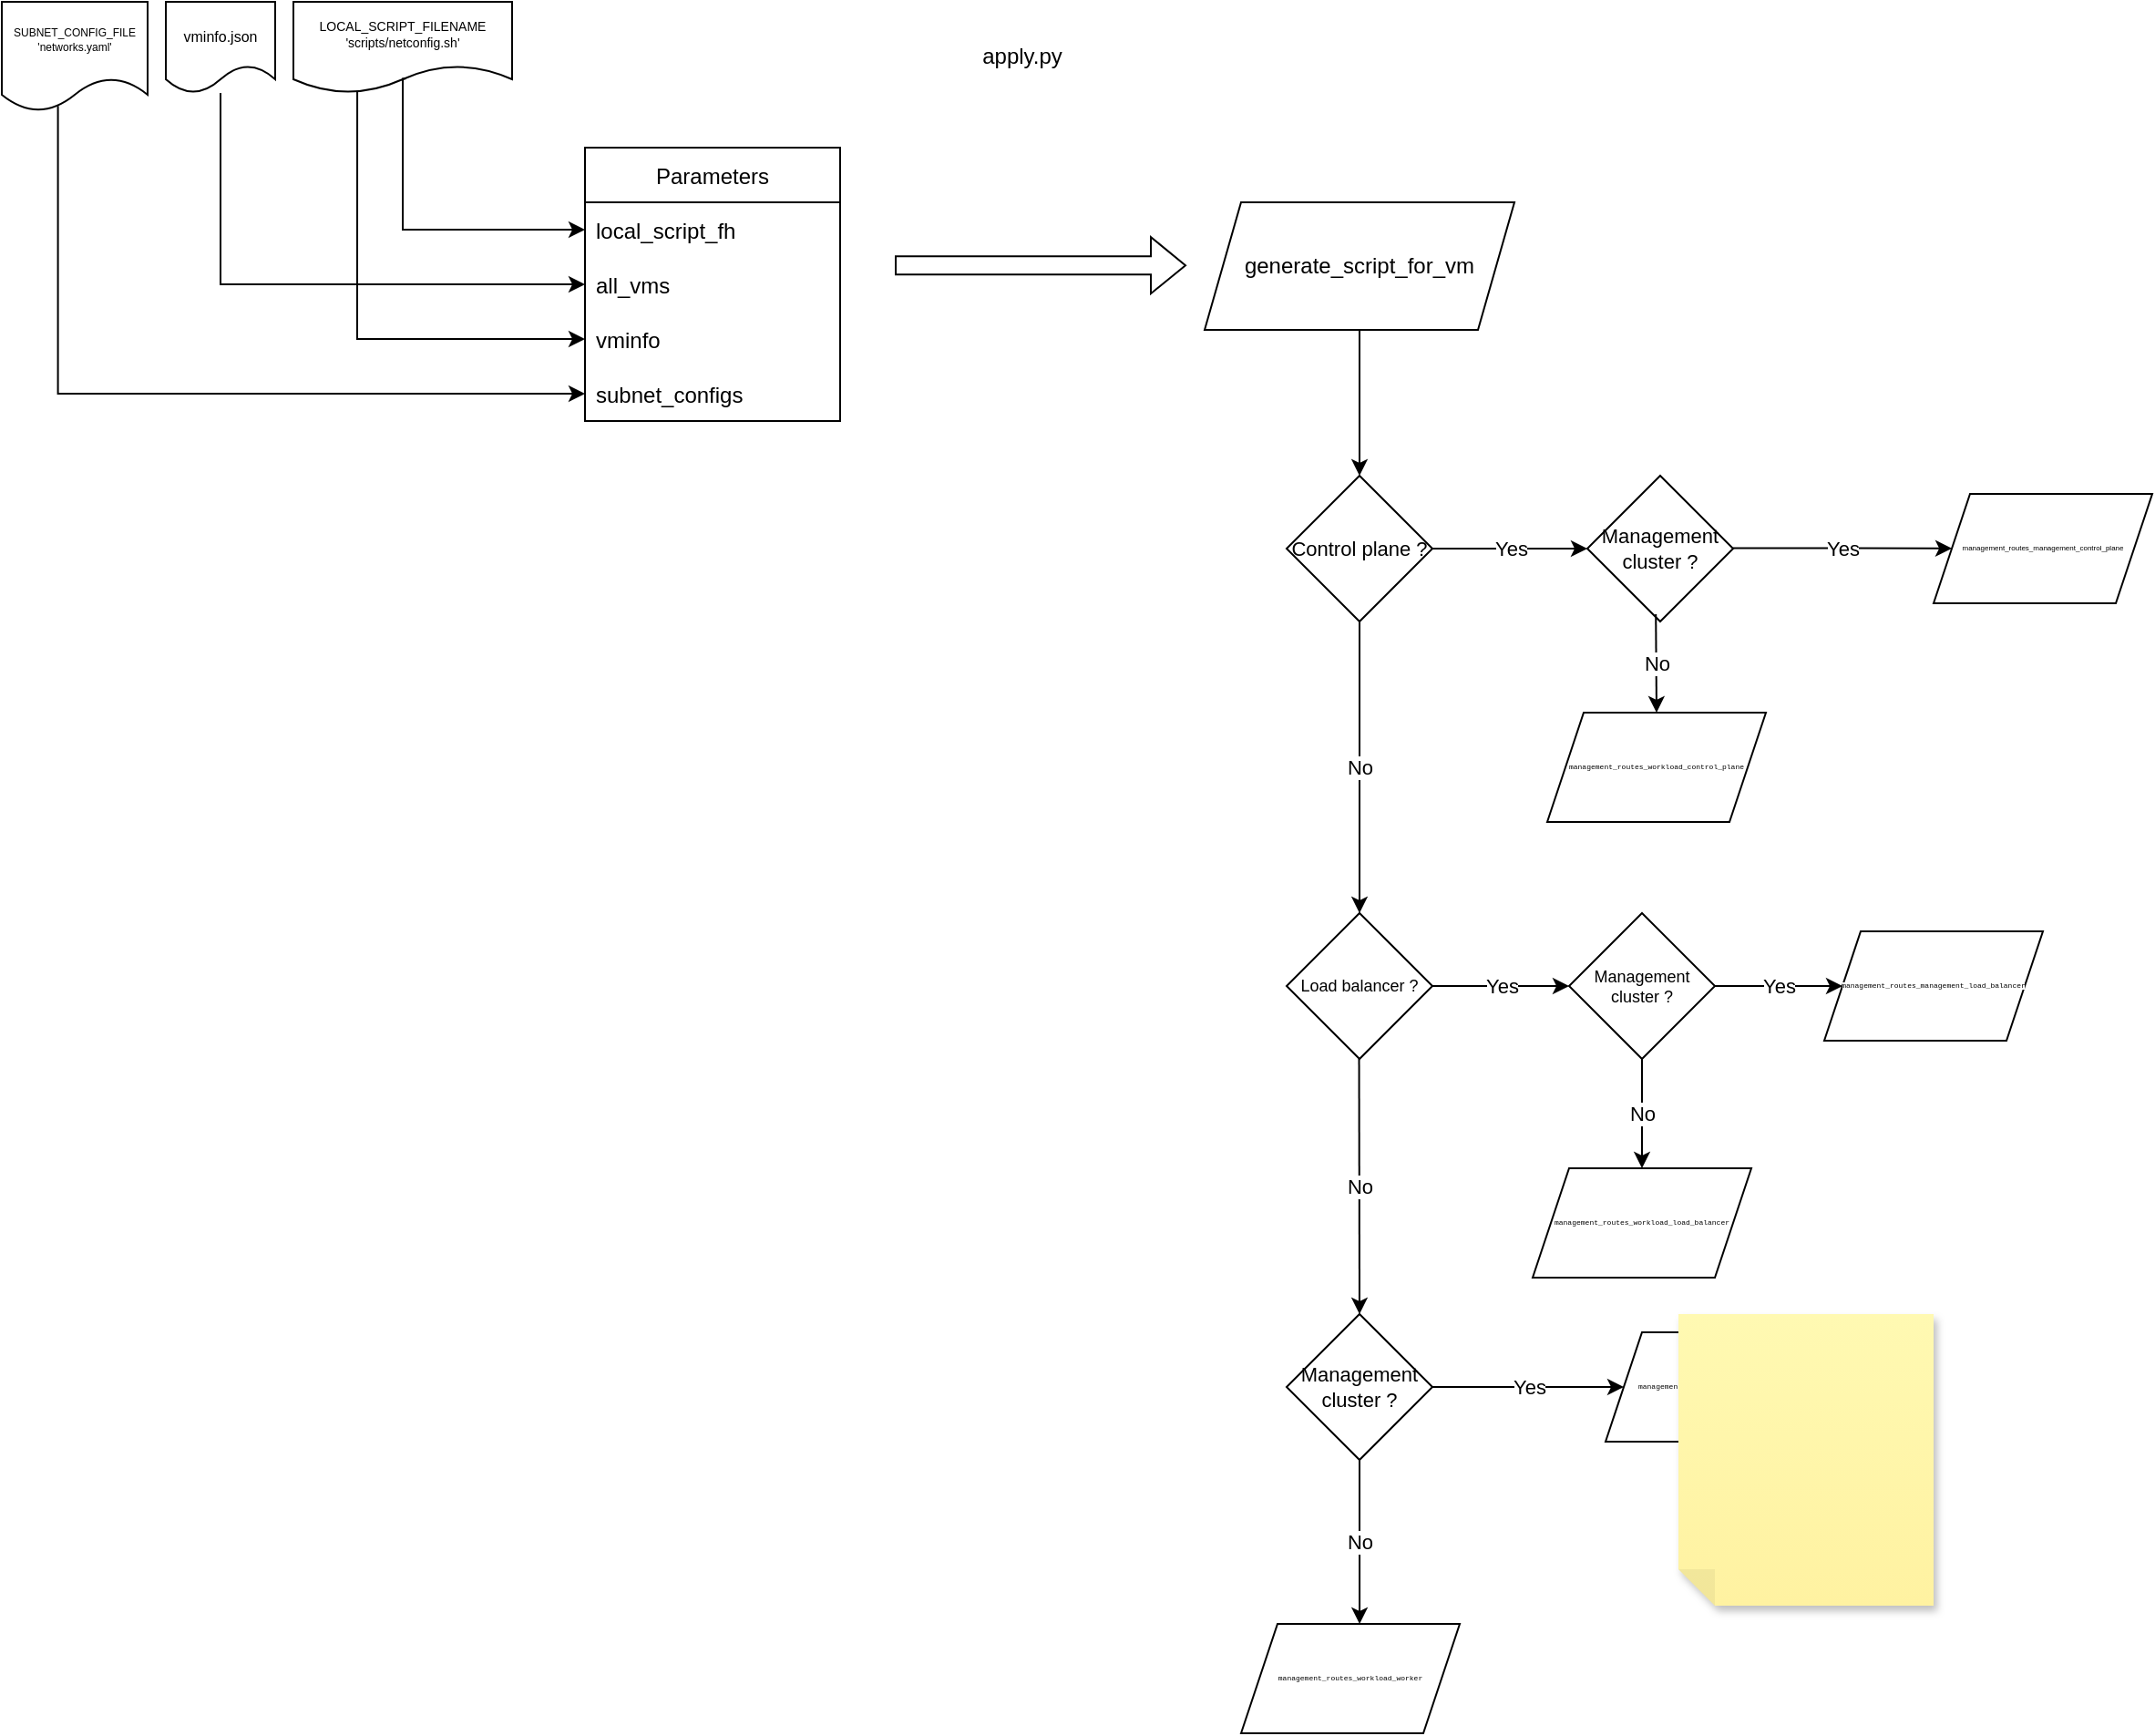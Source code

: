 <mxfile version="20.3.0" type="github" pages="8">
  <diagram name="Entry point" id="8ce9d11a-91a2-4d17-14d8-a56ed91bf033">
    <mxGraphModel dx="1673" dy="885" grid="1" gridSize="10" guides="1" tooltips="1" connect="1" arrows="1" fold="1" page="1" pageScale="1" pageWidth="1600" pageHeight="1200" background="none" math="0" shadow="0">
      <root>
        <mxCell id="0" />
        <mxCell id="1" parent="0" />
        <mxCell id="hAXQzyxzrUF089T4oHqe-1" value="&lt;div&gt;apply.py&lt;/div&gt;" style="text;html=1;strokeColor=none;fillColor=none;align=center;verticalAlign=middle;whiteSpace=wrap;rounded=0;" parent="1" vertex="1">
          <mxGeometry x="530" y="20" width="60" height="40" as="geometry" />
        </mxCell>
        <mxCell id="hAXQzyxzrUF089T4oHqe-2" value="generate_script_for_vm" style="shape=parallelogram;perimeter=parallelogramPerimeter;whiteSpace=wrap;html=1;fixedSize=1;" parent="1" vertex="1">
          <mxGeometry x="660" y="120" width="170" height="70" as="geometry" />
        </mxCell>
        <mxCell id="hAXQzyxzrUF089T4oHqe-3" value="Parameters" style="swimlane;fontStyle=0;childLayout=stackLayout;horizontal=1;startSize=30;horizontalStack=0;resizeParent=1;resizeParentMax=0;resizeLast=0;collapsible=1;marginBottom=0;" parent="1" vertex="1">
          <mxGeometry x="320" y="90" width="140" height="150" as="geometry" />
        </mxCell>
        <mxCell id="hAXQzyxzrUF089T4oHqe-4" value="local_script_fh" style="text;strokeColor=none;fillColor=none;align=left;verticalAlign=middle;spacingLeft=4;spacingRight=4;overflow=hidden;points=[[0,0.5],[1,0.5]];portConstraint=eastwest;rotatable=0;" parent="hAXQzyxzrUF089T4oHqe-3" vertex="1">
          <mxGeometry y="30" width="140" height="30" as="geometry" />
        </mxCell>
        <mxCell id="hAXQzyxzrUF089T4oHqe-5" value="all_vms" style="text;strokeColor=none;fillColor=none;align=left;verticalAlign=middle;spacingLeft=4;spacingRight=4;overflow=hidden;points=[[0,0.5],[1,0.5]];portConstraint=eastwest;rotatable=0;" parent="hAXQzyxzrUF089T4oHqe-3" vertex="1">
          <mxGeometry y="60" width="140" height="30" as="geometry" />
        </mxCell>
        <mxCell id="hAXQzyxzrUF089T4oHqe-6" value="vminfo" style="text;strokeColor=none;fillColor=none;align=left;verticalAlign=middle;spacingLeft=4;spacingRight=4;overflow=hidden;points=[[0,0.5],[1,0.5]];portConstraint=eastwest;rotatable=0;" parent="hAXQzyxzrUF089T4oHqe-3" vertex="1">
          <mxGeometry y="90" width="140" height="30" as="geometry" />
        </mxCell>
        <mxCell id="hAXQzyxzrUF089T4oHqe-7" value="subnet_configs" style="text;strokeColor=none;fillColor=none;align=left;verticalAlign=middle;spacingLeft=4;spacingRight=4;overflow=hidden;points=[[0,0.5],[1,0.5]];portConstraint=eastwest;rotatable=0;" parent="hAXQzyxzrUF089T4oHqe-3" vertex="1">
          <mxGeometry y="120" width="140" height="30" as="geometry" />
        </mxCell>
        <mxCell id="hAXQzyxzrUF089T4oHqe-8" value="" style="shape=flexArrow;endArrow=classic;html=1;rounded=0;" parent="1" edge="1">
          <mxGeometry width="50" height="50" relative="1" as="geometry">
            <mxPoint x="490" y="154.58" as="sourcePoint" />
            <mxPoint x="650" y="154.58" as="targetPoint" />
          </mxGeometry>
        </mxCell>
        <mxCell id="hAXQzyxzrUF089T4oHqe-9" value="&lt;font style=&quot;font-size: 8px;&quot;&gt;vminfo.json&lt;/font&gt;" style="shape=document;whiteSpace=wrap;html=1;boundedLbl=1;" parent="1" vertex="1">
          <mxGeometry x="90" y="10" width="60" height="50" as="geometry" />
        </mxCell>
        <mxCell id="hAXQzyxzrUF089T4oHqe-10" value="" style="edgeStyle=segmentEdgeStyle;endArrow=classic;html=1;rounded=0;entryX=0;entryY=0.5;entryDx=0;entryDy=0;" parent="1" source="hAXQzyxzrUF089T4oHqe-9" target="hAXQzyxzrUF089T4oHqe-5" edge="1">
          <mxGeometry width="50" height="50" relative="1" as="geometry">
            <mxPoint x="120" y="210" as="sourcePoint" />
            <mxPoint x="170" y="160" as="targetPoint" />
            <Array as="points">
              <mxPoint x="120" y="165" />
            </Array>
          </mxGeometry>
        </mxCell>
        <mxCell id="hAXQzyxzrUF089T4oHqe-11" value="&lt;div style=&quot;font-size: 7px;&quot;&gt;&lt;font style=&quot;font-size: 7px;&quot;&gt;LOCAL_SCRIPT_FILENAME&lt;/font&gt;&lt;/div&gt;&lt;div style=&quot;font-size: 7px;&quot;&gt;&lt;font style=&quot;font-size: 7px;&quot;&gt;&#39;scripts/netconfig.sh&#39;&lt;br style=&quot;font-size: 7px;&quot;&gt;&lt;/font&gt;&lt;/div&gt;" style="shape=document;whiteSpace=wrap;html=1;boundedLbl=1;fontSize=7;" parent="1" vertex="1">
          <mxGeometry x="160" y="10" width="120" height="50" as="geometry" />
        </mxCell>
        <mxCell id="hAXQzyxzrUF089T4oHqe-12" value="" style="edgeStyle=segmentEdgeStyle;endArrow=classic;html=1;rounded=0;fontSize=7;exitX=0.514;exitY=0.843;exitDx=0;exitDy=0;exitPerimeter=0;" parent="1" source="hAXQzyxzrUF089T4oHqe-11" target="hAXQzyxzrUF089T4oHqe-4" edge="1">
          <mxGeometry width="50" height="50" relative="1" as="geometry">
            <mxPoint x="100" y="120" as="sourcePoint" />
            <mxPoint x="150" y="70" as="targetPoint" />
            <Array as="points">
              <mxPoint x="220" y="52" />
              <mxPoint x="220" y="135" />
            </Array>
          </mxGeometry>
        </mxCell>
        <mxCell id="hAXQzyxzrUF089T4oHqe-13" value="&lt;div style=&quot;font-size: 6px;&quot;&gt;SUBNET_CONFIG_FILE&lt;/div&gt;&lt;div style=&quot;font-size: 6px;&quot;&gt;&#39;networks.yaml&#39;&lt;br style=&quot;font-size: 6px;&quot;&gt;&lt;/div&gt;" style="shape=document;whiteSpace=wrap;html=1;boundedLbl=1;fontSize=6;" parent="1" vertex="1">
          <mxGeometry y="10" width="80" height="60" as="geometry" />
        </mxCell>
        <mxCell id="hAXQzyxzrUF089T4oHqe-14" value="" style="edgeStyle=segmentEdgeStyle;endArrow=classic;html=1;rounded=0;fontSize=6;entryX=0;entryY=0.5;entryDx=0;entryDy=0;exitX=0.385;exitY=0.953;exitDx=0;exitDy=0;exitPerimeter=0;" parent="1" source="hAXQzyxzrUF089T4oHqe-13" target="hAXQzyxzrUF089T4oHqe-7" edge="1">
          <mxGeometry width="50" height="50" relative="1" as="geometry">
            <mxPoint x="20" y="190" as="sourcePoint" />
            <mxPoint x="90" y="200" as="targetPoint" />
            <Array as="points">
              <mxPoint x="31" y="225" />
            </Array>
          </mxGeometry>
        </mxCell>
        <mxCell id="hAXQzyxzrUF089T4oHqe-15" value="" style="edgeStyle=segmentEdgeStyle;endArrow=classic;html=1;rounded=0;fontSize=6;entryX=0;entryY=0.5;entryDx=0;entryDy=0;exitX=0.292;exitY=0.977;exitDx=0;exitDy=0;exitPerimeter=0;" parent="1" source="hAXQzyxzrUF089T4oHqe-11" target="hAXQzyxzrUF089T4oHqe-6" edge="1">
          <mxGeometry width="50" height="50" relative="1" as="geometry">
            <mxPoint x="540" y="80" as="sourcePoint" />
            <mxPoint x="590" y="30" as="targetPoint" />
            <Array as="points">
              <mxPoint x="195" y="195" />
            </Array>
          </mxGeometry>
        </mxCell>
        <mxCell id="RLIjX63U4zsqEhvsMtiA-1" value="Control plane ?" style="rhombus;whiteSpace=wrap;html=1;fontSize=11;" parent="1" vertex="1">
          <mxGeometry x="705" y="270" width="80" height="80" as="geometry" />
        </mxCell>
        <mxCell id="RLIjX63U4zsqEhvsMtiA-2" value="" style="endArrow=classic;html=1;rounded=0;fontSize=11;" parent="1" source="hAXQzyxzrUF089T4oHqe-2" target="RLIjX63U4zsqEhvsMtiA-1" edge="1">
          <mxGeometry width="50" height="50" relative="1" as="geometry">
            <mxPoint x="540" y="460" as="sourcePoint" />
            <mxPoint x="590" y="410" as="targetPoint" />
          </mxGeometry>
        </mxCell>
        <mxCell id="RLIjX63U4zsqEhvsMtiA-3" value="Management cluster ?" style="rhombus;whiteSpace=wrap;html=1;fontSize=11;" parent="1" vertex="1">
          <mxGeometry x="870" y="270" width="80" height="80" as="geometry" />
        </mxCell>
        <mxCell id="RLIjX63U4zsqEhvsMtiA-4" value="" style="endArrow=classic;html=1;rounded=0;fontSize=11;entryX=0;entryY=0.5;entryDx=0;entryDy=0;exitX=1;exitY=0.5;exitDx=0;exitDy=0;" parent="1" source="RLIjX63U4zsqEhvsMtiA-1" target="RLIjX63U4zsqEhvsMtiA-3" edge="1">
          <mxGeometry relative="1" as="geometry">
            <mxPoint x="520" y="430" as="sourcePoint" />
            <mxPoint x="620" y="430" as="targetPoint" />
            <Array as="points">
              <mxPoint x="830" y="310" />
            </Array>
          </mxGeometry>
        </mxCell>
        <mxCell id="RLIjX63U4zsqEhvsMtiA-5" value="Yes" style="edgeLabel;resizable=0;html=1;align=center;verticalAlign=middle;fontSize=11;" parent="RLIjX63U4zsqEhvsMtiA-4" connectable="0" vertex="1">
          <mxGeometry relative="1" as="geometry" />
        </mxCell>
        <mxCell id="RLIjX63U4zsqEhvsMtiA-6" value="" style="endArrow=classic;html=1;rounded=0;fontSize=11;exitX=1;exitY=0.5;exitDx=0;exitDy=0;" parent="1" target="RLIjX63U4zsqEhvsMtiA-8" edge="1">
          <mxGeometry relative="1" as="geometry">
            <mxPoint x="950" y="309.76" as="sourcePoint" />
            <mxPoint x="1035" y="309.76" as="targetPoint" />
            <Array as="points">
              <mxPoint x="995" y="309.76" />
            </Array>
          </mxGeometry>
        </mxCell>
        <mxCell id="RLIjX63U4zsqEhvsMtiA-7" value="Yes" style="edgeLabel;resizable=0;html=1;align=center;verticalAlign=middle;fontSize=11;" parent="RLIjX63U4zsqEhvsMtiA-6" connectable="0" vertex="1">
          <mxGeometry relative="1" as="geometry" />
        </mxCell>
        <mxCell id="RLIjX63U4zsqEhvsMtiA-8" value="management_routes_management_control_plane" style="shape=parallelogram;perimeter=parallelogramPerimeter;whiteSpace=wrap;html=1;fixedSize=1;fontSize=4;" parent="1" vertex="1">
          <mxGeometry x="1060" y="280" width="120" height="60" as="geometry" />
        </mxCell>
        <mxCell id="RLIjX63U4zsqEhvsMtiA-9" value="Load balancer ?" style="rhombus;whiteSpace=wrap;html=1;fontSize=9;" parent="1" vertex="1">
          <mxGeometry x="705" y="510" width="80" height="80" as="geometry" />
        </mxCell>
        <mxCell id="RLIjX63U4zsqEhvsMtiA-10" value="" style="endArrow=classic;html=1;rounded=0;fontSize=11;entryX=0.5;entryY=0;entryDx=0;entryDy=0;exitX=0.5;exitY=1;exitDx=0;exitDy=0;" parent="1" source="RLIjX63U4zsqEhvsMtiA-1" target="RLIjX63U4zsqEhvsMtiA-9" edge="1">
          <mxGeometry relative="1" as="geometry">
            <mxPoint x="785" y="370" as="sourcePoint" />
            <mxPoint x="870" y="370" as="targetPoint" />
            <Array as="points" />
          </mxGeometry>
        </mxCell>
        <mxCell id="RLIjX63U4zsqEhvsMtiA-11" value="&lt;div&gt;No&lt;/div&gt;" style="edgeLabel;resizable=0;html=1;align=center;verticalAlign=middle;fontSize=11;" parent="RLIjX63U4zsqEhvsMtiA-10" connectable="0" vertex="1">
          <mxGeometry relative="1" as="geometry" />
        </mxCell>
        <mxCell id="RLIjX63U4zsqEhvsMtiA-12" value="&lt;div style=&quot;font-family: Consolas, &amp;quot;Courier New&amp;quot;, monospace; font-weight: normal; font-size: 4px; line-height: 19px;&quot;&gt;&lt;div style=&quot;font-size: 4px;&quot;&gt;&lt;span style=&quot;background-color: rgb(255, 255, 255);&quot;&gt;&lt;span style=&quot;font-size: 4px;&quot;&gt;management_routes_management_load_balancer&lt;/span&gt;&lt;/span&gt;&lt;/div&gt;&lt;/div&gt;" style="shape=parallelogram;perimeter=parallelogramPerimeter;whiteSpace=wrap;html=1;fixedSize=1;fontSize=4;" parent="1" vertex="1">
          <mxGeometry x="1000" y="520" width="120" height="60" as="geometry" />
        </mxCell>
        <mxCell id="RLIjX63U4zsqEhvsMtiA-13" value="" style="endArrow=classic;html=1;rounded=0;fontSize=11;entryX=0;entryY=0.5;entryDx=0;entryDy=0;exitX=1;exitY=0.5;exitDx=0;exitDy=0;" parent="1" target="18CcLGCfpTQbdbMOOTQu-3" edge="1">
          <mxGeometry relative="1" as="geometry">
            <mxPoint x="785" y="550" as="sourcePoint" />
            <mxPoint x="842" y="600" as="targetPoint" />
            <Array as="points" />
          </mxGeometry>
        </mxCell>
        <mxCell id="RLIjX63U4zsqEhvsMtiA-14" value="Yes" style="edgeLabel;resizable=0;html=1;align=center;verticalAlign=middle;fontSize=11;" parent="RLIjX63U4zsqEhvsMtiA-13" connectable="0" vertex="1">
          <mxGeometry relative="1" as="geometry" />
        </mxCell>
        <mxCell id="RLIjX63U4zsqEhvsMtiA-15" value="" style="endArrow=classic;html=1;rounded=0;fontSize=11;entryX=0.5;entryY=0;entryDx=0;entryDy=0;exitX=0.5;exitY=1;exitDx=0;exitDy=0;" parent="1" target="RLIjX63U4zsqEhvsMtiA-17" edge="1">
          <mxGeometry relative="1" as="geometry">
            <mxPoint x="744.76" y="590" as="sourcePoint" />
            <mxPoint x="744.76" y="640" as="targetPoint" />
            <Array as="points" />
          </mxGeometry>
        </mxCell>
        <mxCell id="RLIjX63U4zsqEhvsMtiA-16" value="&lt;div&gt;No&lt;/div&gt;" style="edgeLabel;resizable=0;html=1;align=center;verticalAlign=middle;fontSize=11;" parent="RLIjX63U4zsqEhvsMtiA-15" connectable="0" vertex="1">
          <mxGeometry relative="1" as="geometry" />
        </mxCell>
        <mxCell id="RLIjX63U4zsqEhvsMtiA-17" value="Management cluster ?" style="rhombus;whiteSpace=wrap;html=1;fontSize=11;" parent="1" vertex="1">
          <mxGeometry x="705" y="730" width="80" height="80" as="geometry" />
        </mxCell>
        <mxCell id="RLIjX63U4zsqEhvsMtiA-18" value="" style="endArrow=classic;html=1;rounded=0;fontSize=11;exitX=1;exitY=0.5;exitDx=0;exitDy=0;entryX=0;entryY=0.5;entryDx=0;entryDy=0;" parent="1" edge="1" target="18CcLGCfpTQbdbMOOTQu-13" source="RLIjX63U4zsqEhvsMtiA-17">
          <mxGeometry relative="1" as="geometry">
            <mxPoint x="785" y="689.76" as="sourcePoint" />
            <mxPoint x="880" y="770" as="targetPoint" />
            <Array as="points" />
          </mxGeometry>
        </mxCell>
        <mxCell id="RLIjX63U4zsqEhvsMtiA-19" value="Yes" style="edgeLabel;resizable=0;html=1;align=center;verticalAlign=middle;fontSize=11;" parent="RLIjX63U4zsqEhvsMtiA-18" connectable="0" vertex="1">
          <mxGeometry relative="1" as="geometry" />
        </mxCell>
        <mxCell id="18CcLGCfpTQbdbMOOTQu-1" value="&lt;div style=&quot;font-family: Consolas, &amp;quot;Courier New&amp;quot;, monospace; font-weight: normal; font-size: 4px; line-height: 19px;&quot;&gt;&lt;div style=&quot;font-size: 4px;&quot;&gt;&lt;span style=&quot;background-color: rgb(255, 255, 255);&quot;&gt;&lt;span style=&quot;font-size: 4px;&quot;&gt;management_routes_workload_control_plane&lt;/span&gt;&lt;/span&gt;&lt;/div&gt;&lt;/div&gt;" style="shape=parallelogram;perimeter=parallelogramPerimeter;whiteSpace=wrap;html=1;fixedSize=1;fontSize=4;" vertex="1" parent="1">
          <mxGeometry x="848" y="400" width="120" height="60" as="geometry" />
        </mxCell>
        <mxCell id="18CcLGCfpTQbdbMOOTQu-3" value="Management cluster ?" style="rhombus;whiteSpace=wrap;html=1;fontSize=9;" vertex="1" parent="1">
          <mxGeometry x="860" y="510" width="80" height="80" as="geometry" />
        </mxCell>
        <mxCell id="18CcLGCfpTQbdbMOOTQu-4" value="" style="endArrow=classic;html=1;rounded=0;fontSize=11;entryX=0;entryY=0.5;entryDx=0;entryDy=0;exitX=1;exitY=0.5;exitDx=0;exitDy=0;" edge="1" parent="1" source="18CcLGCfpTQbdbMOOTQu-3" target="RLIjX63U4zsqEhvsMtiA-12">
          <mxGeometry relative="1" as="geometry">
            <mxPoint x="940" y="509" as="sourcePoint" />
            <mxPoint x="1015" y="509" as="targetPoint" />
            <Array as="points" />
          </mxGeometry>
        </mxCell>
        <mxCell id="18CcLGCfpTQbdbMOOTQu-5" value="Yes" style="edgeLabel;resizable=0;html=1;align=center;verticalAlign=middle;fontSize=11;" connectable="0" vertex="1" parent="18CcLGCfpTQbdbMOOTQu-4">
          <mxGeometry relative="1" as="geometry" />
        </mxCell>
        <mxCell id="18CcLGCfpTQbdbMOOTQu-6" value="&lt;div style=&quot;font-family: Consolas, &amp;quot;Courier New&amp;quot;, monospace; font-weight: normal; font-size: 4px; line-height: 19px;&quot;&gt;&lt;div style=&quot;font-size: 4px;&quot;&gt;&lt;span style=&quot;background-color: rgb(255, 255, 255);&quot;&gt;&lt;span style=&quot;font-size: 4px;&quot;&gt;management_routes_workload_load_balancer&lt;/span&gt;&lt;/span&gt;&lt;/div&gt;&lt;/div&gt;" style="shape=parallelogram;perimeter=parallelogramPerimeter;whiteSpace=wrap;html=1;fixedSize=1;fontSize=4;" vertex="1" parent="1">
          <mxGeometry x="840" y="650" width="120" height="60" as="geometry" />
        </mxCell>
        <mxCell id="18CcLGCfpTQbdbMOOTQu-7" value="" style="endArrow=classic;html=1;rounded=0;fontSize=11;entryX=0.5;entryY=0;entryDx=0;entryDy=0;exitX=0.5;exitY=1;exitDx=0;exitDy=0;" edge="1" parent="1" source="18CcLGCfpTQbdbMOOTQu-3" target="18CcLGCfpTQbdbMOOTQu-6">
          <mxGeometry relative="1" as="geometry">
            <mxPoint x="950" y="599" as="sourcePoint" />
            <mxPoint x="1020" y="599" as="targetPoint" />
            <Array as="points" />
          </mxGeometry>
        </mxCell>
        <mxCell id="18CcLGCfpTQbdbMOOTQu-8" value="No" style="edgeLabel;resizable=0;html=1;align=center;verticalAlign=middle;fontSize=11;" connectable="0" vertex="1" parent="18CcLGCfpTQbdbMOOTQu-7">
          <mxGeometry relative="1" as="geometry" />
        </mxCell>
        <mxCell id="18CcLGCfpTQbdbMOOTQu-9" value="" style="endArrow=classic;html=1;rounded=0;fontSize=11;entryX=0.5;entryY=0;entryDx=0;entryDy=0;exitX=0.47;exitY=0.95;exitDx=0;exitDy=0;exitPerimeter=0;" edge="1" parent="1" source="RLIjX63U4zsqEhvsMtiA-3" target="18CcLGCfpTQbdbMOOTQu-1">
          <mxGeometry relative="1" as="geometry">
            <mxPoint x="940" y="490" as="sourcePoint" />
            <mxPoint x="950" y="540" as="targetPoint" />
            <Array as="points" />
          </mxGeometry>
        </mxCell>
        <mxCell id="18CcLGCfpTQbdbMOOTQu-10" value="No" style="edgeLabel;resizable=0;html=1;align=center;verticalAlign=middle;fontSize=11;" connectable="0" vertex="1" parent="18CcLGCfpTQbdbMOOTQu-9">
          <mxGeometry relative="1" as="geometry" />
        </mxCell>
        <mxCell id="18CcLGCfpTQbdbMOOTQu-11" value="" style="endArrow=classic;html=1;rounded=0;fontSize=11;exitX=0.5;exitY=1;exitDx=0;exitDy=0;entryX=0.542;entryY=0;entryDx=0;entryDy=0;entryPerimeter=0;" edge="1" parent="1" source="RLIjX63U4zsqEhvsMtiA-17" target="18CcLGCfpTQbdbMOOTQu-14">
          <mxGeometry relative="1" as="geometry">
            <mxPoint x="800" y="790" as="sourcePoint" />
            <mxPoint x="745" y="880" as="targetPoint" />
            <Array as="points" />
          </mxGeometry>
        </mxCell>
        <mxCell id="18CcLGCfpTQbdbMOOTQu-12" value="&lt;div&gt;No&lt;/div&gt;" style="edgeLabel;resizable=0;html=1;align=center;verticalAlign=middle;fontSize=11;" connectable="0" vertex="1" parent="18CcLGCfpTQbdbMOOTQu-11">
          <mxGeometry relative="1" as="geometry" />
        </mxCell>
        <mxCell id="18CcLGCfpTQbdbMOOTQu-13" value="&lt;div style=&quot;font-family: Consolas, &amp;quot;Courier New&amp;quot;, monospace; font-weight: normal; font-size: 4px; line-height: 19px;&quot;&gt;&lt;div style=&quot;font-size: 4px;&quot;&gt;&lt;span style=&quot;background-color: rgb(255, 255, 255);&quot;&gt;&lt;span style=&quot;font-size: 4px;&quot;&gt;management_routes_management_worker&lt;/span&gt;&lt;/span&gt;&lt;/div&gt;&lt;/div&gt;" style="shape=parallelogram;perimeter=parallelogramPerimeter;whiteSpace=wrap;html=1;fixedSize=1;fontSize=4;" vertex="1" parent="1">
          <mxGeometry x="880" y="740" width="120" height="60" as="geometry" />
        </mxCell>
        <mxCell id="18CcLGCfpTQbdbMOOTQu-14" value="&lt;div style=&quot;font-family: Consolas, &amp;quot;Courier New&amp;quot;, monospace; font-weight: normal; font-size: 4px; line-height: 19px;&quot;&gt;&lt;div style=&quot;font-size: 4px;&quot;&gt;&lt;span style=&quot;background-color: rgb(255, 255, 255);&quot;&gt;&lt;span style=&quot;font-size: 4px;&quot;&gt;management_routes_workload_worker&lt;/span&gt;&lt;/span&gt;&lt;/div&gt;&lt;/div&gt;" style="shape=parallelogram;perimeter=parallelogramPerimeter;whiteSpace=wrap;html=1;fixedSize=1;fontSize=4;" vertex="1" parent="1">
          <mxGeometry x="680" y="900" width="120" height="60" as="geometry" />
        </mxCell>
        <mxCell id="GrSw57Y_yumzwMTHvwcR-1" value="" style="shape=note;whiteSpace=wrap;html=1;backgroundOutline=1;fontColor=#000000;darkOpacity=0.05;fillColor=#FFF9B2;strokeColor=none;fillStyle=solid;direction=west;gradientDirection=north;gradientColor=#FFF2A1;shadow=1;size=20;pointerEvents=1;labelBackgroundColor=#FFFFFF;fontSize=4;" vertex="1" parent="1">
          <mxGeometry x="920" y="730" width="140" height="160" as="geometry" />
        </mxCell>
      </root>
    </mxGraphModel>
  </diagram>
  <diagram id="Vpg5j_1hfpBYFvNpsTSr" name="management_routes_management_control_plane">
    <mxGraphModel dx="569" dy="301" grid="1" gridSize="10" guides="1" tooltips="1" connect="1" arrows="1" fold="1" page="1" pageScale="1" pageWidth="1200" pageHeight="1600" math="0" shadow="0">
      <root>
        <mxCell id="0" />
        <mxCell id="1" parent="0" />
        <mxCell id="smKoCfMTA4Ex9Rx-vsPb-1" value="management_routes_management_control_plane" style="shape=parallelogram;perimeter=parallelogramPerimeter;whiteSpace=wrap;html=1;fixedSize=1;fontSize=4;" vertex="1" parent="1">
          <mxGeometry x="40" y="20" width="120" height="60" as="geometry" />
        </mxCell>
      </root>
    </mxGraphModel>
  </diagram>
  <diagram id="KVm4RXvYwpMXa7Hjjjvb" name="management_routes_workload_control_plane">
    <mxGraphModel dx="1422" dy="752" grid="1" gridSize="10" guides="1" tooltips="1" connect="1" arrows="1" fold="1" page="1" pageScale="1" pageWidth="1200" pageHeight="1600" math="0" shadow="0">
      <root>
        <mxCell id="0" />
        <mxCell id="1" parent="0" />
      </root>
    </mxGraphModel>
  </diagram>
  <diagram id="eWX21C_yzSuhjAddXP7A" name="management_routes_management_load_balancer">
    <mxGraphModel dx="1422" dy="752" grid="1" gridSize="10" guides="1" tooltips="1" connect="1" arrows="1" fold="1" page="1" pageScale="1" pageWidth="1200" pageHeight="1600" math="0" shadow="0">
      <root>
        <mxCell id="0" />
        <mxCell id="1" parent="0" />
      </root>
    </mxGraphModel>
  </diagram>
  <diagram id="7ON9gzbSDcM296VatS4z" name="management_routes_workload_load_balancer">
    <mxGraphModel dx="1422" dy="752" grid="1" gridSize="10" guides="1" tooltips="1" connect="1" arrows="1" fold="1" page="1" pageScale="1" pageWidth="1200" pageHeight="1600" math="0" shadow="0">
      <root>
        <mxCell id="0" />
        <mxCell id="1" parent="0" />
      </root>
    </mxGraphModel>
  </diagram>
  <diagram id="TwTWWNfIfM7-DkJ8VAva" name="management_routes_management_worker">
    <mxGraphModel dx="1422" dy="752" grid="1" gridSize="10" guides="1" tooltips="1" connect="1" arrows="1" fold="1" page="1" pageScale="1" pageWidth="1200" pageHeight="1600" math="0" shadow="0">
      <root>
        <mxCell id="0" />
        <mxCell id="1" parent="0" />
      </root>
    </mxGraphModel>
  </diagram>
  <diagram id="ZmRPqkdmSW83Qfhm-jqz" name="management_routes_workload_worker">
    <mxGraphModel dx="1422" dy="752" grid="1" gridSize="10" guides="1" tooltips="1" connect="1" arrows="1" fold="1" page="1" pageScale="1" pageWidth="1200" pageHeight="1600" math="0" shadow="0">
      <root>
        <mxCell id="0" />
        <mxCell id="1" parent="0" />
      </root>
    </mxGraphModel>
  </diagram>
  <diagram id="NnIbAKvoQ8dPKDMeVBmU" name="Page-8">
    <mxGraphModel dx="1422" dy="752" grid="1" gridSize="10" guides="1" tooltips="1" connect="1" arrows="1" fold="1" page="1" pageScale="1" pageWidth="1200" pageHeight="1600" math="0" shadow="0">
      <root>
        <mxCell id="0" />
        <mxCell id="1" parent="0" />
      </root>
    </mxGraphModel>
  </diagram>
</mxfile>
